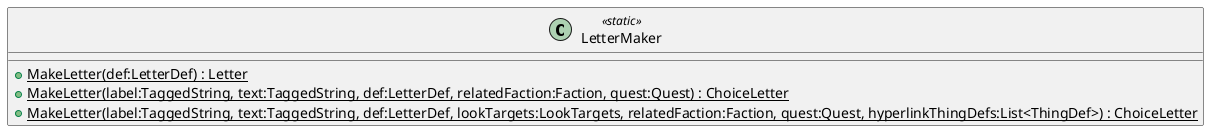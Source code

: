 @startuml
class LetterMaker <<static>> {
    + {static} MakeLetter(def:LetterDef) : Letter
    + {static} MakeLetter(label:TaggedString, text:TaggedString, def:LetterDef, relatedFaction:Faction, quest:Quest) : ChoiceLetter
    + {static} MakeLetter(label:TaggedString, text:TaggedString, def:LetterDef, lookTargets:LookTargets, relatedFaction:Faction, quest:Quest, hyperlinkThingDefs:List<ThingDef>) : ChoiceLetter
}
@enduml
